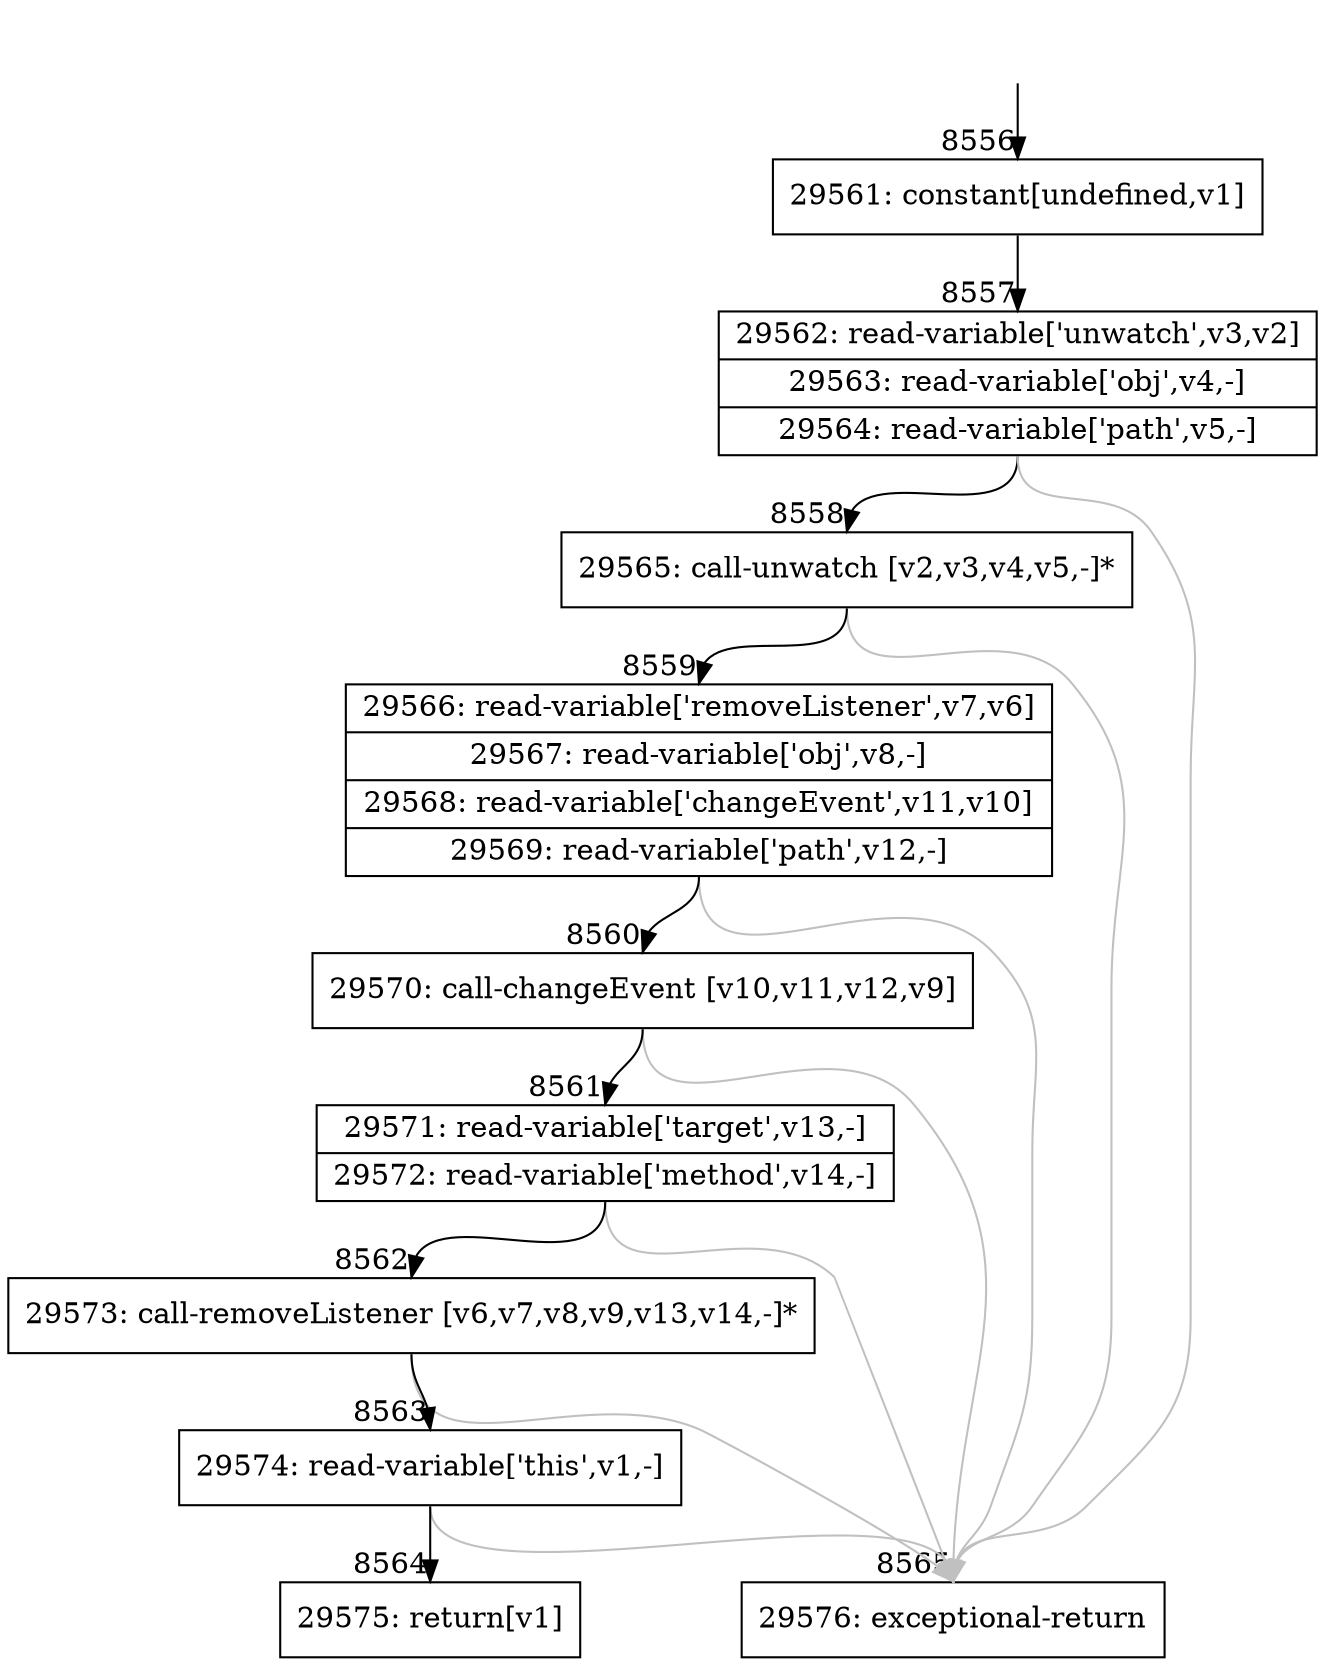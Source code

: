 digraph {
rankdir="TD"
BB_entry716[shape=none,label=""];
BB_entry716 -> BB8556 [tailport=s, headport=n, headlabel="    8556"]
BB8556 [shape=record label="{29561: constant[undefined,v1]}" ] 
BB8556 -> BB8557 [tailport=s, headport=n, headlabel="      8557"]
BB8557 [shape=record label="{29562: read-variable['unwatch',v3,v2]|29563: read-variable['obj',v4,-]|29564: read-variable['path',v5,-]}" ] 
BB8557 -> BB8558 [tailport=s, headport=n, headlabel="      8558"]
BB8557 -> BB8565 [tailport=s, headport=n, color=gray, headlabel="      8565"]
BB8558 [shape=record label="{29565: call-unwatch [v2,v3,v4,v5,-]*}" ] 
BB8558 -> BB8559 [tailport=s, headport=n, headlabel="      8559"]
BB8558 -> BB8565 [tailport=s, headport=n, color=gray]
BB8559 [shape=record label="{29566: read-variable['removeListener',v7,v6]|29567: read-variable['obj',v8,-]|29568: read-variable['changeEvent',v11,v10]|29569: read-variable['path',v12,-]}" ] 
BB8559 -> BB8560 [tailport=s, headport=n, headlabel="      8560"]
BB8559 -> BB8565 [tailport=s, headport=n, color=gray]
BB8560 [shape=record label="{29570: call-changeEvent [v10,v11,v12,v9]}" ] 
BB8560 -> BB8561 [tailport=s, headport=n, headlabel="      8561"]
BB8560 -> BB8565 [tailport=s, headport=n, color=gray]
BB8561 [shape=record label="{29571: read-variable['target',v13,-]|29572: read-variable['method',v14,-]}" ] 
BB8561 -> BB8562 [tailport=s, headport=n, headlabel="      8562"]
BB8561 -> BB8565 [tailport=s, headport=n, color=gray]
BB8562 [shape=record label="{29573: call-removeListener [v6,v7,v8,v9,v13,v14,-]*}" ] 
BB8562 -> BB8563 [tailport=s, headport=n, headlabel="      8563"]
BB8562 -> BB8565 [tailport=s, headport=n, color=gray]
BB8563 [shape=record label="{29574: read-variable['this',v1,-]}" ] 
BB8563 -> BB8564 [tailport=s, headport=n, headlabel="      8564"]
BB8563 -> BB8565 [tailport=s, headport=n, color=gray]
BB8564 [shape=record label="{29575: return[v1]}" ] 
BB8565 [shape=record label="{29576: exceptional-return}" ] 
//#$~ 15400
}
